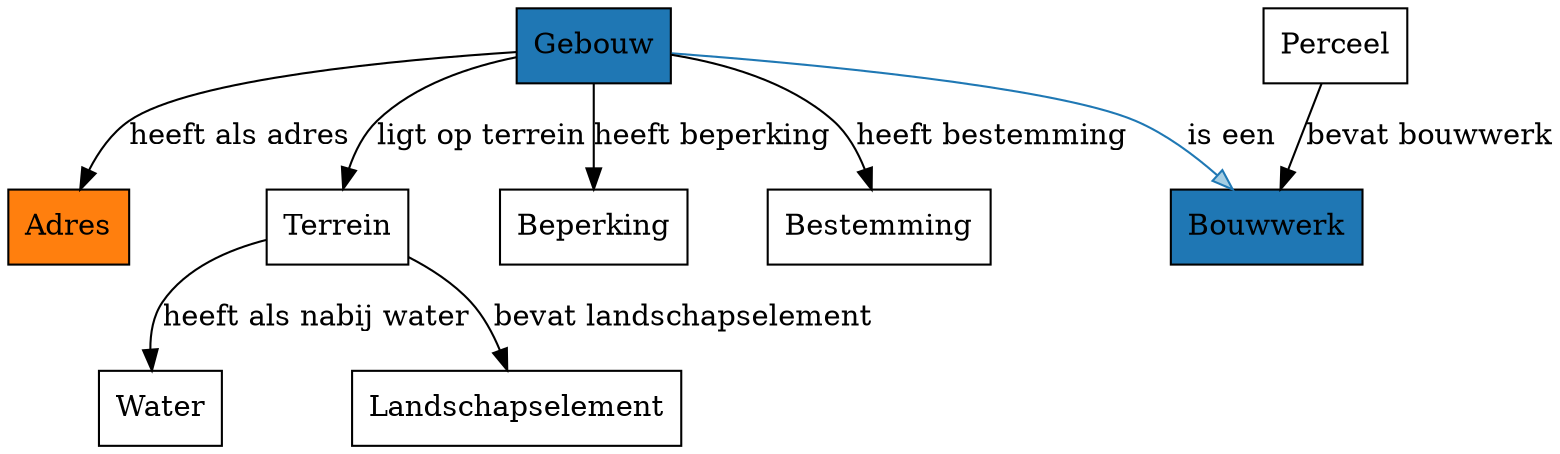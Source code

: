 strict digraph {
    Bouwwerk [shape="polygon" style="filled" fillcolor="#1f77b4"]
    Gebouw [shape="polygon" style="filled" fillcolor="#1f77b4"]
    Adres [shape="polygon" style="filled" fillcolor="#ff7f0e"]
    Terrein [shape=polygon]
    Water [shape=polygon]
    Landschapselement [shape=polygon]
    Beperking [shape=polygon]
    Bestemming [shape=polygon]
    Perceel [shape=polygon]
    Gebouw -> Adres [label="heeft als adres"]
    Gebouw -> Terrein [label="ligt op terrein"]
    Gebouw -> Bouwwerk [fillcolor="#a6cee3" color="#1f78b4" label="is een"]
    Gebouw -> Beperking [label="heeft beperking"]
    Gebouw -> Bestemming [label="heeft bestemming"]
    Terrein -> Water [label="heeft als nabij water"]
    Perceel -> Bouwwerk [label="bevat bouwwerk"]
    Terrein -> Landschapselement [label="bevat landschapselement"]
}